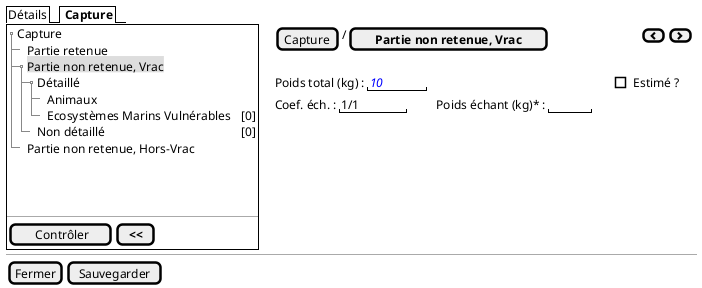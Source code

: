 @startsalt
{
  {/ Détails | <b> Capture }
  {+
   {T
       + Capture
       ++ Partie retenue
       ++ <back:#DDD>Partie non retenue, Vrac
       +++ Détaillé
       ++++ Animaux
       ++++ Ecosystèmes Marins Vulnérables | <color:black>[0]
       +++ Non détaillé | <color:black>[0]
       ++ Partie non retenue, Hors-Vrac
   }
    .
    .
    .
   --
   {
      [<&checkmark> Contrôler] | [ <b><< ]
   }
  } | . | {
    { [Capture] | / | [<b>Partie non retenue, Vrac] | . | . | . | . | . | . | . | . | . | . | . | . | . | . | . | . | . | { [<&chevron-left>] | [<&chevron-right>] } }
    .
   {Poids total (kg) : | "  <i><color:blue>10   " | . | . | . | . | . | . | . | . | . | . | . | . | . | . | . | . | . | . | . | . | . | . | . | . | . | . | . | . | . | . | . | . | . | . | . | [ ] Estimé ? }

    {Coef. éch. : | " 1/1    " | . | . | . | . | . |  Poids échant (kg)* : | "     " }

    }
  -- | -- | --
  { [Fermer] | [Sauvegarder] }
}
@endsalt

